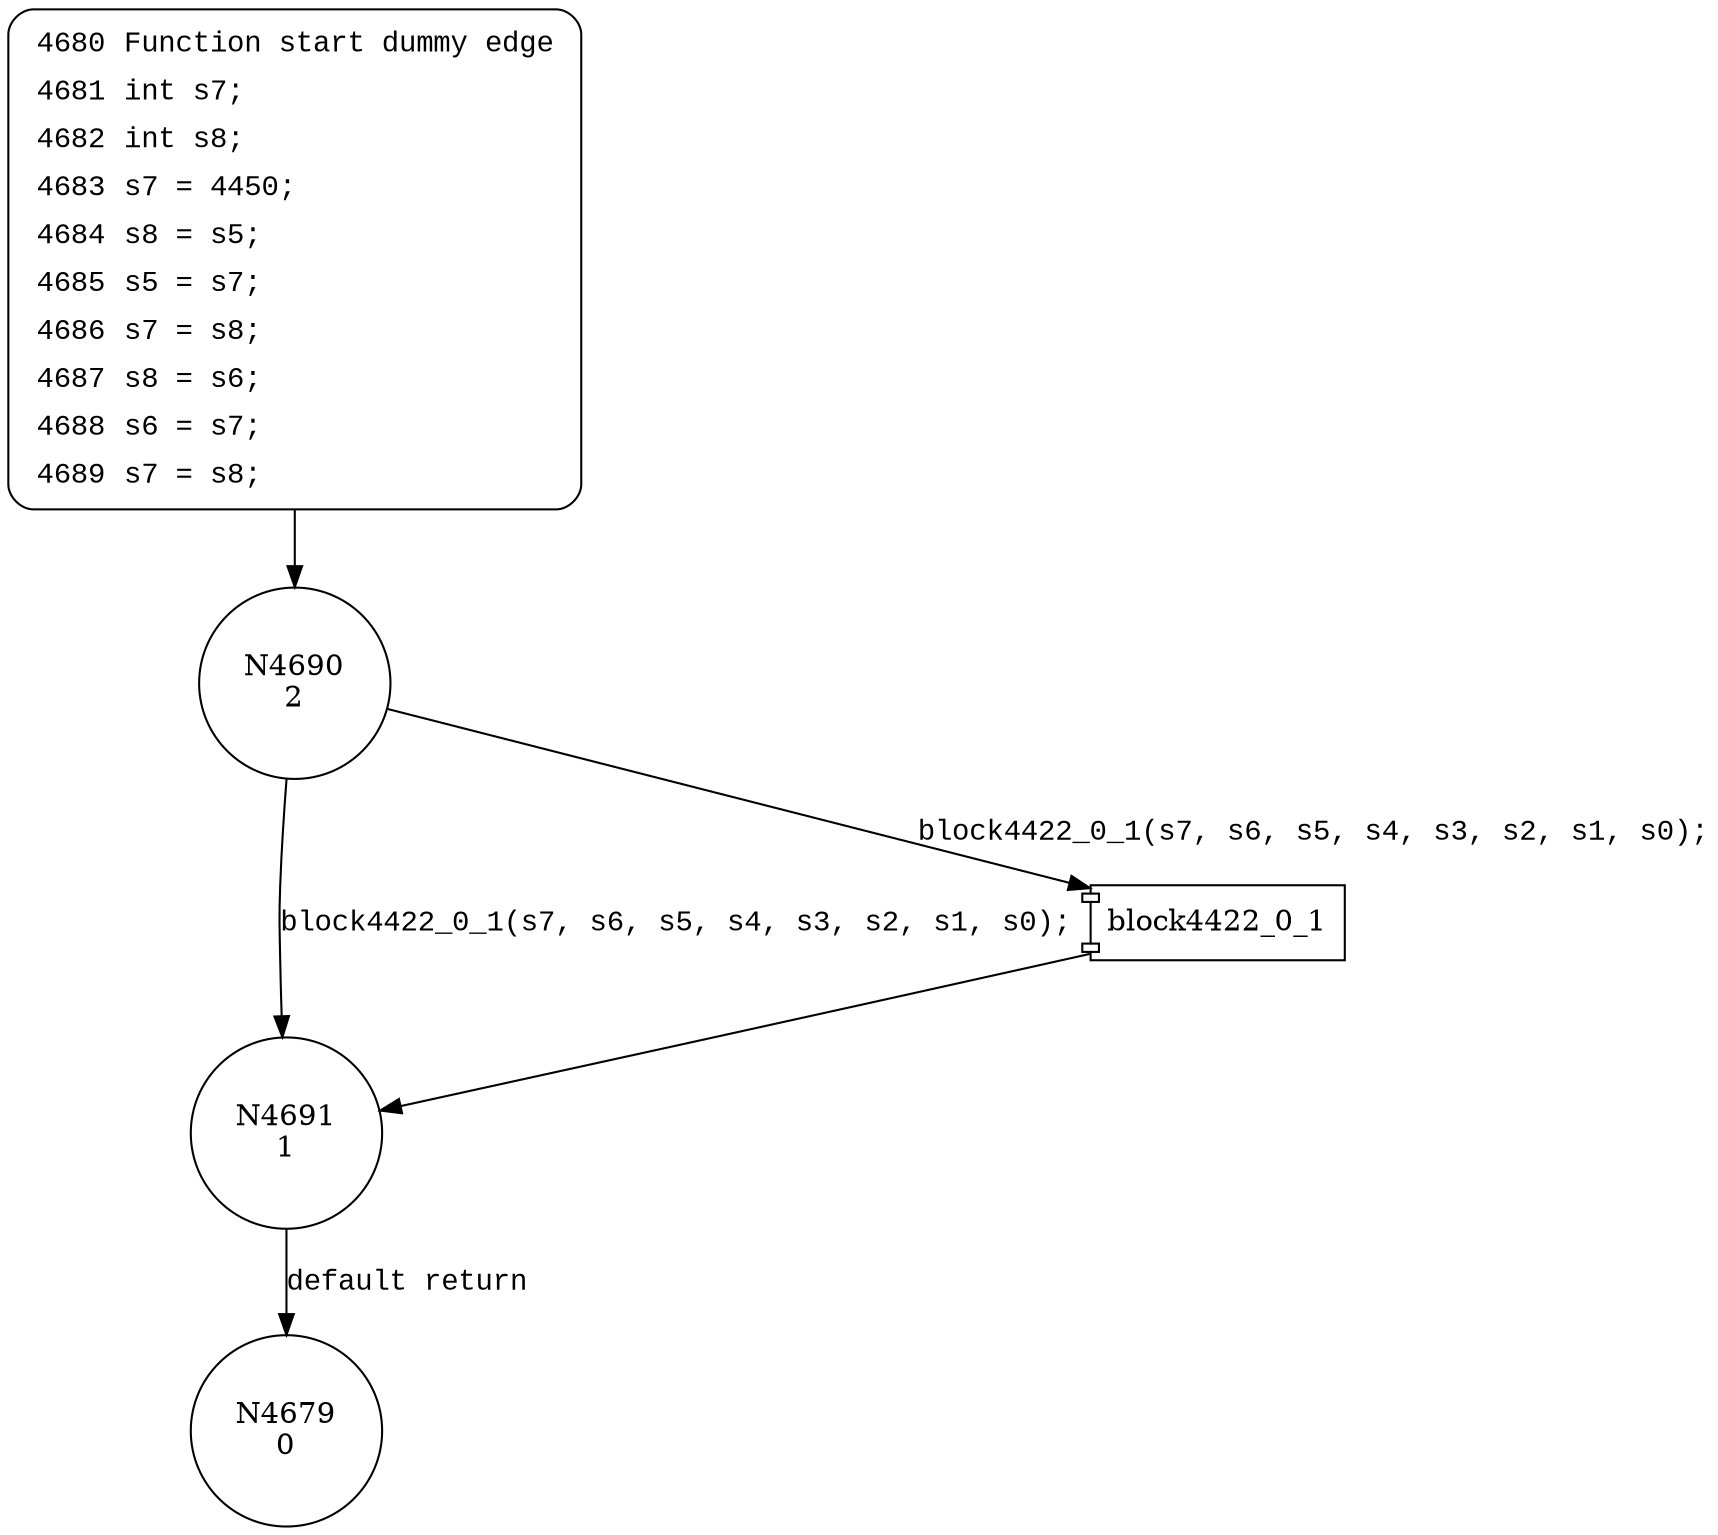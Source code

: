 digraph block4416_0_1 {
4690 [shape="circle" label="N4690\n2"]
4691 [shape="circle" label="N4691\n1"]
4679 [shape="circle" label="N4679\n0"]
4680 [style="filled,bold" penwidth="1" fillcolor="white" fontname="Courier New" shape="Mrecord" label=<<table border="0" cellborder="0" cellpadding="3" bgcolor="white"><tr><td align="right">4680</td><td align="left">Function start dummy edge</td></tr><tr><td align="right">4681</td><td align="left">int s7;</td></tr><tr><td align="right">4682</td><td align="left">int s8;</td></tr><tr><td align="right">4683</td><td align="left">s7 = 4450;</td></tr><tr><td align="right">4684</td><td align="left">s8 = s5;</td></tr><tr><td align="right">4685</td><td align="left">s5 = s7;</td></tr><tr><td align="right">4686</td><td align="left">s7 = s8;</td></tr><tr><td align="right">4687</td><td align="left">s8 = s6;</td></tr><tr><td align="right">4688</td><td align="left">s6 = s7;</td></tr><tr><td align="right">4689</td><td align="left">s7 = s8;</td></tr></table>>]
4680 -> 4690[label=""]
100056 [shape="component" label="block4422_0_1"]
4690 -> 100056 [label="block4422_0_1(s7, s6, s5, s4, s3, s2, s1, s0);" fontname="Courier New"]
100056 -> 4691 [label="" fontname="Courier New"]
4690 -> 4691 [label="block4422_0_1(s7, s6, s5, s4, s3, s2, s1, s0);" fontname="Courier New"]
4691 -> 4679 [label="default return" fontname="Courier New"]
}